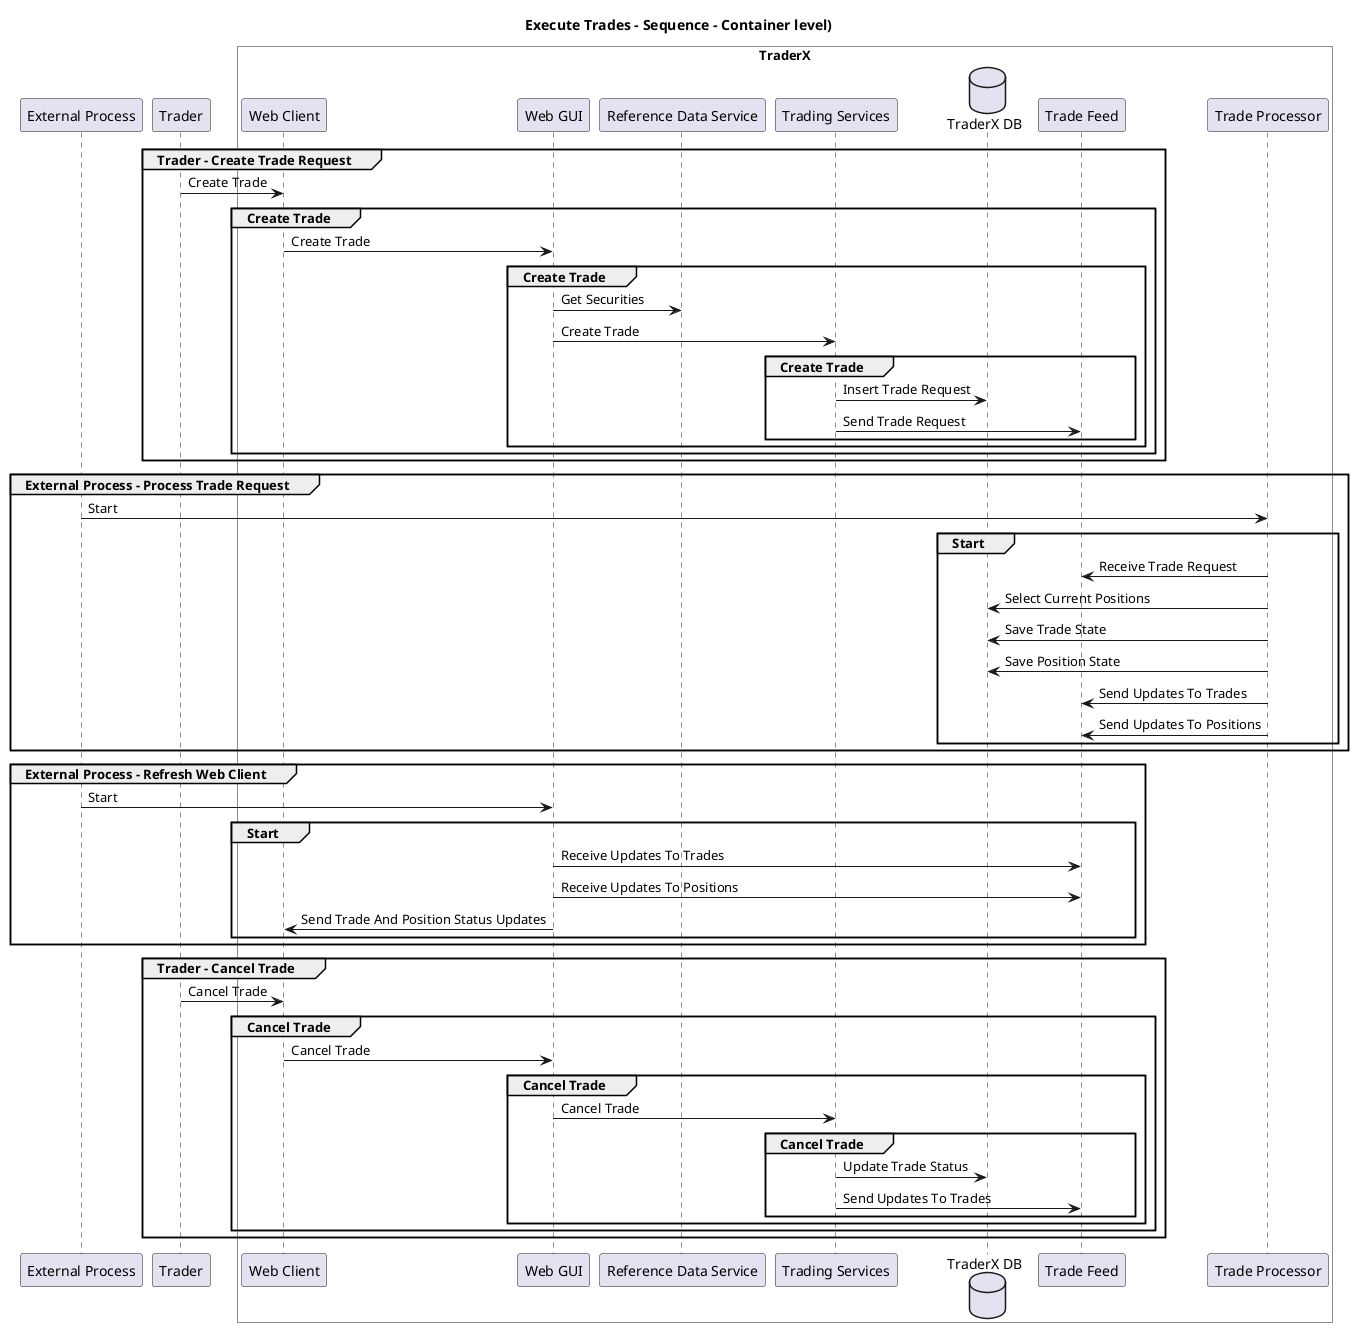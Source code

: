 @startuml

title Execute Trades - Sequence - Container level)

participant "External Process" as TraderX.Actors.ExternalProcess
participant "Trader" as TraderX.Actors.Trader

box "TraderX" #White
    participant "Web Client" as TraderX.SoftwareSystems.TraderX.Containers.WebClient
    participant "Web GUI" as TraderX.SoftwareSystems.TraderX.Containers.WebGUI
    participant "Reference Data Service" as TraderX.SoftwareSystems.TraderX.Containers.ReferenceDataService
    participant "Trading Services" as TraderX.SoftwareSystems.TraderX.Containers.TradingServices
    database "TraderX DB" as TraderX.SoftwareSystems.TraderX.Containers.TraderXDB
    participant "Trade Feed" as TraderX.SoftwareSystems.TraderX.Containers.TradeFeed
    participant "Trade Processor" as TraderX.SoftwareSystems.TraderX.Containers.TradeProcessor
end box


group Trader - Create Trade Request
TraderX.Actors.Trader -> TraderX.SoftwareSystems.TraderX.Containers.WebClient : Create Trade
group Create Trade
TraderX.SoftwareSystems.TraderX.Containers.WebClient -> TraderX.SoftwareSystems.TraderX.Containers.WebGUI : Create Trade
group Create Trade
TraderX.SoftwareSystems.TraderX.Containers.WebGUI -> TraderX.SoftwareSystems.TraderX.Containers.ReferenceDataService : Get Securities
TraderX.SoftwareSystems.TraderX.Containers.WebGUI -> TraderX.SoftwareSystems.TraderX.Containers.TradingServices : Create Trade
group Create Trade
TraderX.SoftwareSystems.TraderX.Containers.TradingServices -> TraderX.SoftwareSystems.TraderX.Containers.TraderXDB : Insert Trade Request
TraderX.SoftwareSystems.TraderX.Containers.TradingServices -> TraderX.SoftwareSystems.TraderX.Containers.TradeFeed : Send Trade Request
end
end
end
end
group External Process - Process Trade Request
TraderX.Actors.ExternalProcess -> TraderX.SoftwareSystems.TraderX.Containers.TradeProcessor : Start
group Start
TraderX.SoftwareSystems.TraderX.Containers.TradeProcessor -> TraderX.SoftwareSystems.TraderX.Containers.TradeFeed : Receive Trade Request
TraderX.SoftwareSystems.TraderX.Containers.TradeProcessor -> TraderX.SoftwareSystems.TraderX.Containers.TraderXDB : Select Current Positions
TraderX.SoftwareSystems.TraderX.Containers.TradeProcessor -> TraderX.SoftwareSystems.TraderX.Containers.TraderXDB : Save Trade State
TraderX.SoftwareSystems.TraderX.Containers.TradeProcessor -> TraderX.SoftwareSystems.TraderX.Containers.TraderXDB : Save Position State
TraderX.SoftwareSystems.TraderX.Containers.TradeProcessor -> TraderX.SoftwareSystems.TraderX.Containers.TradeFeed : Send Updates To Trades
TraderX.SoftwareSystems.TraderX.Containers.TradeProcessor -> TraderX.SoftwareSystems.TraderX.Containers.TradeFeed : Send Updates To Positions
end
end
group External Process - Refresh Web Client
TraderX.Actors.ExternalProcess -> TraderX.SoftwareSystems.TraderX.Containers.WebGUI : Start
group Start
TraderX.SoftwareSystems.TraderX.Containers.WebGUI -> TraderX.SoftwareSystems.TraderX.Containers.TradeFeed : Receive Updates To Trades
TraderX.SoftwareSystems.TraderX.Containers.WebGUI -> TraderX.SoftwareSystems.TraderX.Containers.TradeFeed : Receive Updates To Positions
TraderX.SoftwareSystems.TraderX.Containers.WebGUI -> TraderX.SoftwareSystems.TraderX.Containers.WebClient : Send Trade And Position Status Updates
end
end
group Trader - Cancel Trade
TraderX.Actors.Trader -> TraderX.SoftwareSystems.TraderX.Containers.WebClient : Cancel Trade
group Cancel Trade
TraderX.SoftwareSystems.TraderX.Containers.WebClient -> TraderX.SoftwareSystems.TraderX.Containers.WebGUI : Cancel Trade
group Cancel Trade
TraderX.SoftwareSystems.TraderX.Containers.WebGUI -> TraderX.SoftwareSystems.TraderX.Containers.TradingServices : Cancel Trade
group Cancel Trade
TraderX.SoftwareSystems.TraderX.Containers.TradingServices -> TraderX.SoftwareSystems.TraderX.Containers.TraderXDB : Update Trade Status
TraderX.SoftwareSystems.TraderX.Containers.TradingServices -> TraderX.SoftwareSystems.TraderX.Containers.TradeFeed : Send Updates To Trades
end
end
end
end


@enduml
